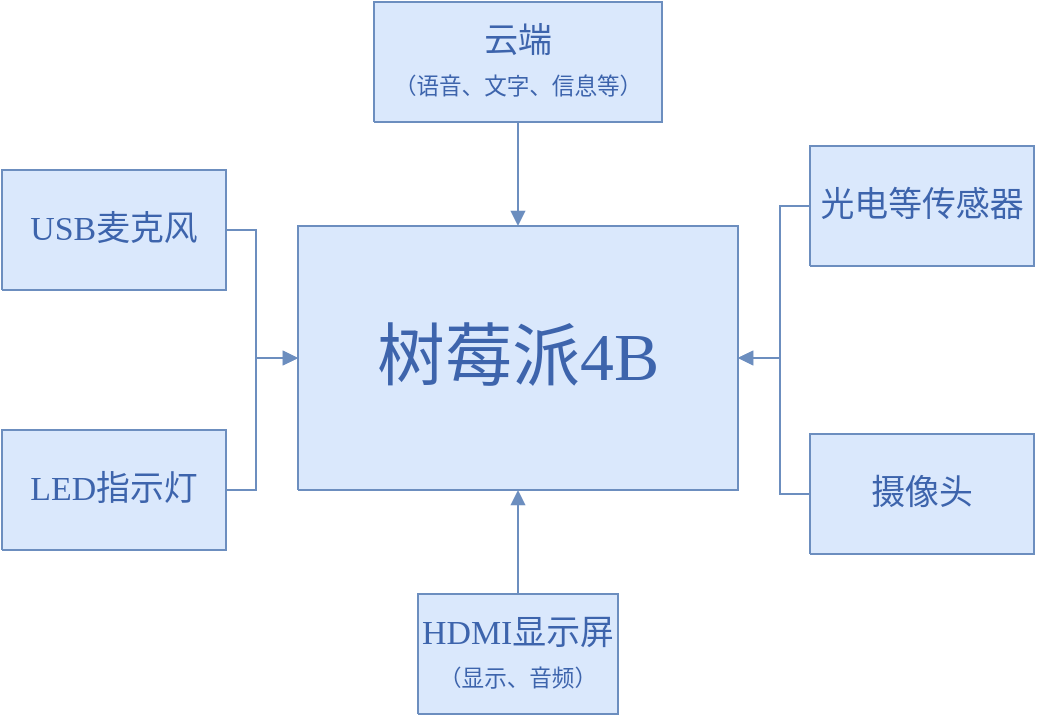 <mxfile version="20.7.4" type="device"><diagram name="页-1" id="Page-1"><mxGraphModel dx="1036" dy="614" grid="1" gridSize="10" guides="1" tooltips="1" connect="1" arrows="1" fold="1" page="1" pageScale="1" pageWidth="827" pageHeight="1169" math="0" shadow="0"><root><mxCell id="0"/><mxCell id="1" parent="0"/><UserObject label="&lt;div style=&quot;font-size: 1px&quot;&gt;&lt;font style=&quot;font-size:33.87px;font-family:SimSun;color:#3d64ac;direction:ltr;letter-spacing:0px;line-height:120%;opacity:1&quot;&gt;树莓派4B&lt;br/&gt;&lt;/font&gt;&lt;/div&gt;" tags="流程图" id="2"><mxCell style="verticalAlign=middle;align=center;vsdxID=1;fillColor=#dae8fc;shape=stencil(nZBLDoAgDERP0z3SIyjew0SURgSD+Lu9kMZoXLhwN9O+tukAlrNpJg1SzDH4QW/URgNYgZTkjA4UkwJUgGXng+6DX1zLfmoymdXo17xh5zmRJ6Q42BWCfc2oJfdAr+Yv+AP9Cb7OJ3H/2JG1HNGz/84klThPVCc=);strokeColor=#6c8ebf;spacingTop=-1;spacingBottom=-1;spacingLeft=-1;spacingRight=-1;points=[[1,0.5,0],[0.5,0.5,0],[0.5,0,0]];labelBackgroundColor=none;rounded=0;html=1;whiteSpace=wrap;" parent="1" vertex="1"><mxGeometry x="480" y="316" width="220" height="132" as="geometry"/></mxCell></UserObject><UserObject label="&lt;div style=&quot;font-size: 1px&quot;&gt;&lt;font style=&quot;font-size:16.93px;font-family:SimSun;color:#3d64ac;direction:ltr;letter-spacing:0px;line-height:120%;opacity:1&quot;&gt;USB麦克风&lt;br/&gt;&lt;/font&gt;&lt;/div&gt;" tags="流程图" id="3"><mxCell style="verticalAlign=middle;align=center;vsdxID=2;fillColor=#dae8fc;shape=stencil(nZBLDoAgDERP0z3SIyjew0SURgSD+Lu9kMZoXLhwN9O+tukAlrNpJg1SzDH4QW/URgNYgZTkjA4UkwJUgGXng+6DX1zLfmoymdXo17xh5zmRJ6Q42BWCfc2oJfdAr+Yv+AP9Cb7OJ3H/2JG1HNGz/84klThPVCc=);strokeColor=#6c8ebf;spacingTop=-1;spacingBottom=-1;spacingLeft=-1;spacingRight=-1;points=[[0,0.5,0],[1,0.5,0],[0.5,1,0],[0.5,0,0]];labelBackgroundColor=none;rounded=0;html=1;whiteSpace=wrap;" parent="1" vertex="1"><mxGeometry x="332" y="288" width="112" height="60" as="geometry"/></mxCell></UserObject><UserObject label="&lt;div style=&quot;font-size: 1px&quot;&gt;&lt;font style=&quot;font-size:16.93px;font-family:SimSun;color:#3d64ac;direction:ltr;letter-spacing:0px;line-height:120%;opacity:1&quot;&gt;HDMI显示屏&lt;br/&gt;&lt;/font&gt;&lt;font style=&quot;font-size:11.29px;font-family:Themed;color:#3d64ac;direction:ltr;letter-spacing:0px;line-height:120%;opacity:1&quot;&gt;（显示、音频）&lt;/font&gt;&lt;font style=&quot;font-size:16.93px;font-family:Themed;color:#3d64ac;direction:ltr;letter-spacing:0px;line-height:120%;opacity:1&quot;&gt;&lt;br/&gt;&lt;/font&gt;&lt;/div&gt;" tags="流程图" id="4"><mxCell style="verticalAlign=middle;align=center;vsdxID=5;fillColor=#dae8fc;shape=stencil(nZBLDoAgDERP0z3SIyjew0SURgSD+Lu9kMZoXLhwN9O+tukAlrNpJg1SzDH4QW/URgNYgZTkjA4UkwJUgGXng+6DX1zLfmoymdXo17xh5zmRJ6Q42BWCfc2oJfdAr+Yv+AP9Cb7OJ3H/2JG1HNGz/84klThPVCc=);strokeColor=#6c8ebf;spacingTop=-1;spacingBottom=-1;spacingLeft=-1;spacingRight=-1;points=[[0,0.5,0],[1,0.5,0],[0.5,1,0],[0.5,0,0]];labelBackgroundColor=none;rounded=0;html=1;whiteSpace=wrap;" parent="1" vertex="1"><mxGeometry x="540" y="500" width="100" height="60" as="geometry"/></mxCell></UserObject><UserObject label="&lt;div style=&quot;font-size: 1px&quot;&gt;&lt;font style=&quot;font-size:16.93px;font-family:SimSun;color:#3d64ac;direction:ltr;letter-spacing:0px;line-height:120%;opacity:1&quot;&gt;光电等传感器&lt;br/&gt;&lt;/font&gt;&lt;/div&gt;" tags="流程图" id="5"><mxCell style="verticalAlign=middle;align=center;vsdxID=6;fillColor=#dae8fc;shape=stencil(nZBLDoAgDERP0z3SIyjew0SURgSD+Lu9kMZoXLhwN9O+tukAlrNpJg1SzDH4QW/URgNYgZTkjA4UkwJUgGXng+6DX1zLfmoymdXo17xh5zmRJ6Q42BWCfc2oJfdAr+Yv+AP9Cb7OJ3H/2JG1HNGz/84klThPVCc=);strokeColor=#6c8ebf;spacingTop=-1;spacingBottom=-1;spacingLeft=-1;spacingRight=-1;points=[[0,0.5,0],[1,0.5,0],[0.5,1,0],[0.5,0,0]];labelBackgroundColor=none;rounded=0;html=1;whiteSpace=wrap;" parent="1" vertex="1"><mxGeometry x="736" y="276" width="112" height="60" as="geometry"/></mxCell></UserObject><UserObject label="&lt;div style=&quot;font-size: 1px&quot;&gt;&lt;font style=&quot;font-size:16.93px;font-family:SimSun;color:#3d64ac;direction:ltr;letter-spacing:0px;line-height:120%;opacity:1&quot;&gt;摄像头&lt;br/&gt;&lt;/font&gt;&lt;/div&gt;" tags="流程图" id="6"><mxCell style="verticalAlign=middle;align=center;vsdxID=7;fillColor=#dae8fc;shape=stencil(nZBLDoAgDERP0z3SIyjew0SURgSD+Lu9kMZoXLhwN9O+tukAlrNpJg1SzDH4QW/URgNYgZTkjA4UkwJUgGXng+6DX1zLfmoymdXo17xh5zmRJ6Q42BWCfc2oJfdAr+Yv+AP9Cb7OJ3H/2JG1HNGz/84klThPVCc=);strokeColor=#6c8ebf;spacingTop=-1;spacingBottom=-1;spacingLeft=-1;spacingRight=-1;points=[[0,0.5,0],[1,0.5,0],[0.5,1,0],[0.5,0,0]];labelBackgroundColor=none;rounded=0;html=1;whiteSpace=wrap;" parent="1" vertex="1"><mxGeometry x="736" y="420" width="112" height="60" as="geometry"/></mxCell></UserObject><UserObject label="&lt;div style=&quot;font-size: 1px&quot;&gt;&lt;font style=&quot;font-size:16.93px;font-family:SimSun;color:#3d64ac;direction:ltr;letter-spacing:0px;line-height:120%;opacity:1&quot;&gt;LED指示灯&lt;br/&gt;&lt;/font&gt;&lt;/div&gt;" tags="流程图" id="7"><mxCell style="verticalAlign=middle;align=center;vsdxID=9;fillColor=#dae8fc;shape=stencil(nZBLDoAgDERP0z3SIyjew0SURgSD+Lu9kMZoXLhwN9O+tukAlrNpJg1SzDH4QW/URgNYgZTkjA4UkwJUgGXng+6DX1zLfmoymdXo17xh5zmRJ6Q42BWCfc2oJfdAr+Yv+AP9Cb7OJ3H/2JG1HNGz/84klThPVCc=);strokeColor=#6c8ebf;spacingTop=-1;spacingBottom=-1;spacingLeft=-1;spacingRight=-1;points=[[0,0.5,0],[1,0.5,0],[0.5,1,0],[0.5,0,0]];labelBackgroundColor=none;rounded=0;html=1;whiteSpace=wrap;" parent="1" vertex="1"><mxGeometry x="332" y="418" width="112" height="60" as="geometry"/></mxCell></UserObject><UserObject label="&lt;div style=&quot;font-size: 1px&quot;&gt;&lt;font style=&quot;font-size:16.93px;font-family:SimSun;color:#3d64ac;direction:ltr;letter-spacing:0px;line-height:120%;opacity:1&quot;&gt;云端&lt;br/&gt;&lt;/font&gt;&lt;font style=&quot;font-size:11.29px;font-family:Themed;color:#3d64ac;direction:ltr;letter-spacing:0px;line-height:120%;opacity:1&quot;&gt;（语音、文字、信息等）&lt;/font&gt;&lt;font style=&quot;font-size:16.93px;font-family:Themed;color:#3d64ac;direction:ltr;letter-spacing:0px;line-height:120%;opacity:1&quot;&gt;&lt;br/&gt;&lt;/font&gt;&lt;/div&gt;" tags="流程图" id="8"><mxCell style="verticalAlign=middle;align=center;vsdxID=10;fillColor=#dae8fc;shape=stencil(nZBLDoAgDERP0z3SIyjew0SURgSD+Lu9kMZoXLhwN9O+tukAlrNpJg1SzDH4QW/URgNYgZTkjA4UkwJUgGXng+6DX1zLfmoymdXo17xh5zmRJ6Q42BWCfc2oJfdAr+Yv+AP9Cb7OJ3H/2JG1HNGz/84klThPVCc=);strokeColor=#6c8ebf;spacingTop=-1;spacingBottom=-1;spacingLeft=-1;spacingRight=-1;points=[[0,0.5,0],[1,0.5,0],[0.5,1,0],[0.5,0,0]];labelBackgroundColor=none;rounded=0;html=1;whiteSpace=wrap;" parent="1" vertex="1"><mxGeometry x="518" y="204" width="144" height="60" as="geometry"/></mxCell></UserObject><UserObject label="" tags="连接线" id="9"><mxCell style="vsdxID=15;edgeStyle=none;startArrow=none;endArrow=block;startSize=5;endSize=5;strokeColor=#6c8ebf;spacingTop=0;spacingBottom=0;spacingLeft=0;spacingRight=0;verticalAlign=middle;html=1;labelBackgroundColor=#ffffff;rounded=0;exitX=1;exitY=0.5;exitDx=0;exitDy=0;exitPerimeter=0;entryX=0;entryY=0.5;entryDx=0;entryDy=0;entryPerimeter=0;fillColor=#dae8fc;" parent="1" source="7" target="2" edge="1"><mxGeometry relative="1" as="geometry"><mxPoint as="offset"/><Array as="points"><mxPoint x="459" y="448"/><mxPoint x="459" y="382"/></Array></mxGeometry></mxCell></UserObject><UserObject label="" tags="连接线" id="10"><mxCell style="vsdxID=11;edgeStyle=none;startArrow=none;endArrow=block;startSize=5;endSize=5;strokeColor=#6c8ebf;spacingTop=0;spacingBottom=0;spacingLeft=0;spacingRight=0;verticalAlign=middle;html=1;labelBackgroundColor=#ffffff;rounded=0;exitX=0.5;exitY=1;exitDx=0;exitDy=0;exitPerimeter=0;entryX=0.5;entryY=0;entryDx=0;entryDy=0;entryPerimeter=0;fillColor=#dae8fc;" parent="1" source="8" target="2" edge="1"><mxGeometry relative="1" as="geometry"><mxPoint x="10" as="offset"/><Array as="points"/></mxGeometry></mxCell></UserObject><UserObject label="" tags="连接线" id="11"><mxCell style="vsdxID=12;edgeStyle=none;startArrow=none;endArrow=block;startSize=5;endSize=5;strokeColor=#6c8ebf;spacingTop=0;spacingBottom=0;spacingLeft=0;spacingRight=0;verticalAlign=middle;html=1;labelBackgroundColor=#ffffff;rounded=0;exitX=0;exitY=0.5;exitDx=0;exitDy=0;exitPerimeter=0;entryX=1;entryY=0.5;entryDx=0;entryDy=0;entryPerimeter=0;fillColor=#dae8fc;" parent="1" source="5" target="2" edge="1"><mxGeometry relative="1" as="geometry"><mxPoint as="offset"/><Array as="points"><mxPoint x="721" y="306"/><mxPoint x="721" y="382"/></Array></mxGeometry></mxCell></UserObject><UserObject label="" tags="连接线" id="12"><mxCell style="vsdxID=13;edgeStyle=none;startArrow=none;endArrow=block;startSize=5;endSize=5;strokeColor=#6c8ebf;spacingTop=0;spacingBottom=0;spacingLeft=0;spacingRight=0;verticalAlign=middle;html=1;labelBackgroundColor=#ffffff;rounded=0;exitX=0;exitY=0.5;exitDx=0;exitDy=0;exitPerimeter=0;entryX=1;entryY=0.5;entryDx=0;entryDy=0;entryPerimeter=0;fillColor=#dae8fc;" parent="1" source="6" target="2" edge="1"><mxGeometry relative="1" as="geometry"><mxPoint as="offset"/><Array as="points"><mxPoint x="721" y="450"/><mxPoint x="721" y="382"/></Array></mxGeometry></mxCell></UserObject><UserObject label="" tags="连接线" id="13"><mxCell style="vsdxID=14;edgeStyle=none;startArrow=none;endArrow=block;startSize=5;endSize=5;strokeColor=#6c8ebf;spacingTop=0;spacingBottom=0;spacingLeft=0;spacingRight=0;verticalAlign=middle;html=1;labelBackgroundColor=#ffffff;rounded=0;exitX=0.5;exitY=0;exitDx=0;exitDy=0;exitPerimeter=0;entryX=0.5;entryY=1;entryDx=0;entryDy=0;entryPerimeter=0;fillColor=#dae8fc;" parent="1" source="4" target="2" edge="1"><mxGeometry relative="1" as="geometry"><mxPoint x="10" as="offset"/><Array as="points"/></mxGeometry></mxCell></UserObject><UserObject label="" tags="连接线" id="14"><mxCell style="vsdxID=16;edgeStyle=none;startArrow=none;endArrow=block;startSize=5;endSize=5;strokeColor=#6c8ebf;spacingTop=0;spacingBottom=0;spacingLeft=0;spacingRight=0;verticalAlign=middle;html=1;labelBackgroundColor=#ffffff;rounded=0;exitX=1;exitY=0.5;exitDx=0;exitDy=0;exitPerimeter=0;entryX=0;entryY=0.5;entryDx=0;entryDy=0;entryPerimeter=0;fillColor=#dae8fc;" parent="1" source="3" target="2" edge="1"><mxGeometry relative="1" as="geometry"><mxPoint as="offset"/><Array as="points"><mxPoint x="459" y="318"/><mxPoint x="459" y="382"/></Array></mxGeometry></mxCell></UserObject></root></mxGraphModel></diagram></mxfile>